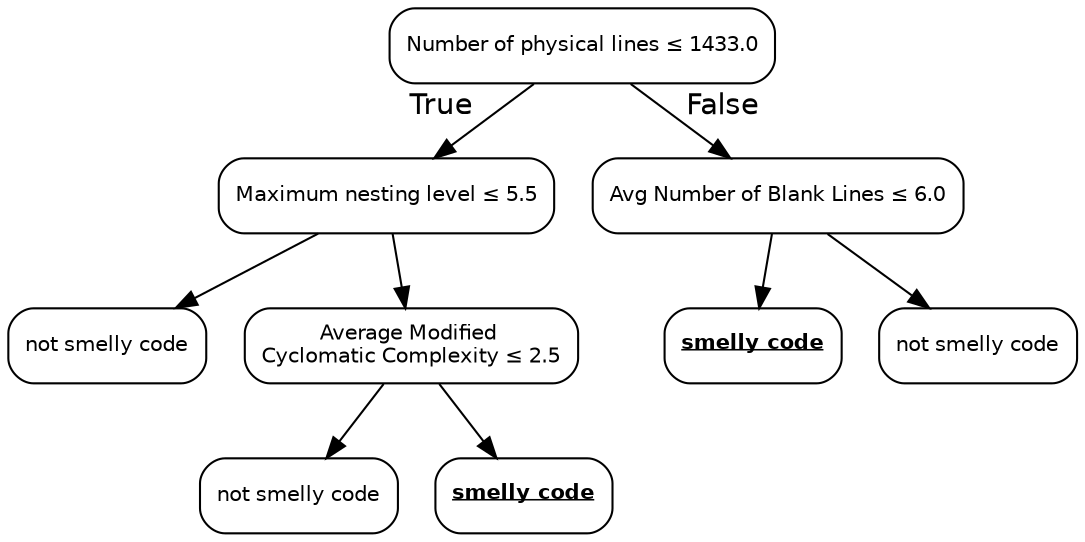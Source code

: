 digraph Tree {
node [color="black", fontname=helvetica, shape=box, style="rounded", width=0.5, fontsize=10];
edge [fontname=helvetica];
0 [label=<Number of physical lines &le; 1433.0>];
1 [label=<Maximum nesting level &le; 5.5>];
0 -> 1  [headlabel="True", labelangle=45, labeldistance="2.5"];
3 [label=<not smelly code>];
1 -> 3;
4 [label=<Average Modified <br/>Cyclomatic Complexity &le; 2.5>];
1 -> 4;
7 [label=<not smelly code>];
4 -> 7;
8 [label=<<u><b>smelly code</b></u>>];
4 -> 8;
2 [label=<Avg Number of Blank Lines &le; 6.0>];
0 -> 2  [headlabel="False", labelangle="-45", labeldistance="2.5"];
5 [label=<<u><b>smelly code</b></u>>];
2 -> 5;
6 [label=<not smelly code>];
2 -> 6;
}
